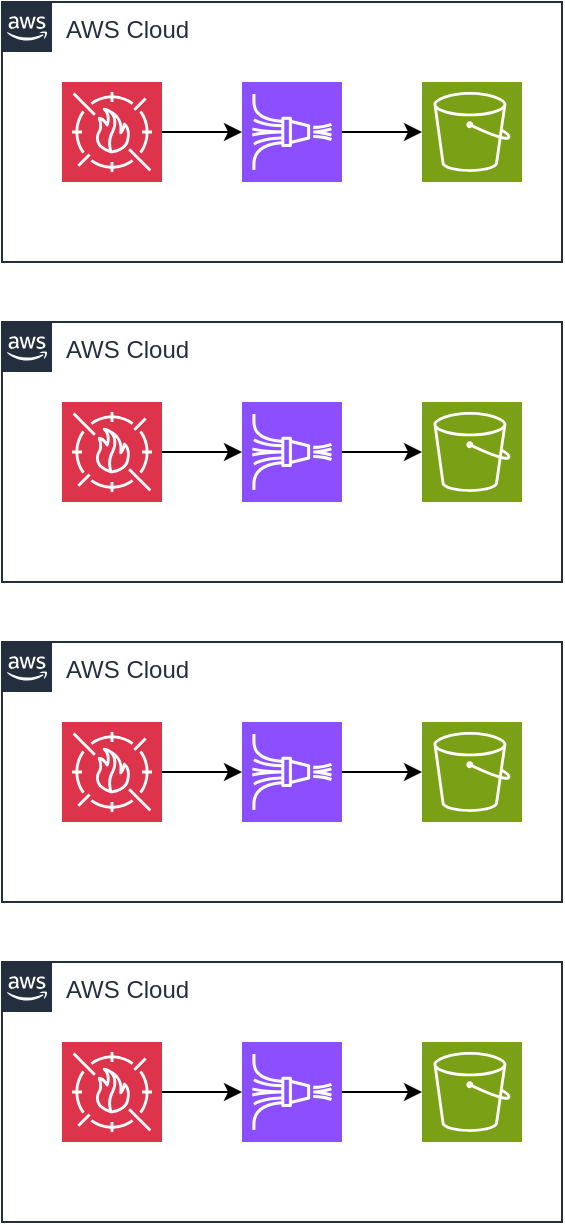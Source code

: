 <mxfile version="24.3.1" type="github">
  <diagram name="Page-1" id="gCI78H6RxqcZFVtGzqIh">
    <mxGraphModel dx="1773" dy="1111" grid="1" gridSize="10" guides="1" tooltips="1" connect="1" arrows="1" fold="1" page="1" pageScale="1" pageWidth="850" pageHeight="1100" math="0" shadow="0">
      <root>
        <mxCell id="0" />
        <mxCell id="1" parent="0" />
        <mxCell id="38cuQtpVPO8s5IhCbhGA-41" value="" style="group" vertex="1" connectable="0" parent="1">
          <mxGeometry x="20" y="730" width="280" height="130" as="geometry" />
        </mxCell>
        <mxCell id="38cuQtpVPO8s5IhCbhGA-35" value="" style="sketch=0;points=[[0,0,0],[0.25,0,0],[0.5,0,0],[0.75,0,0],[1,0,0],[0,1,0],[0.25,1,0],[0.5,1,0],[0.75,1,0],[1,1,0],[0,0.25,0],[0,0.5,0],[0,0.75,0],[1,0.25,0],[1,0.5,0],[1,0.75,0]];outlineConnect=0;fontColor=#232F3E;fillColor=#DD344C;strokeColor=#ffffff;dashed=0;verticalLabelPosition=bottom;verticalAlign=top;align=center;html=1;fontSize=12;fontStyle=0;aspect=fixed;shape=mxgraph.aws4.resourceIcon;resIcon=mxgraph.aws4.waf;" vertex="1" parent="38cuQtpVPO8s5IhCbhGA-41">
          <mxGeometry x="30" y="40" width="50" height="50" as="geometry" />
        </mxCell>
        <mxCell id="38cuQtpVPO8s5IhCbhGA-36" value="" style="sketch=0;points=[[0,0,0],[0.25,0,0],[0.5,0,0],[0.75,0,0],[1,0,0],[0,1,0],[0.25,1,0],[0.5,1,0],[0.75,1,0],[1,1,0],[0,0.25,0],[0,0.5,0],[0,0.75,0],[1,0.25,0],[1,0.5,0],[1,0.75,0]];outlineConnect=0;fontColor=#232F3E;fillColor=#8C4FFF;strokeColor=#ffffff;dashed=0;verticalLabelPosition=bottom;verticalAlign=top;align=center;html=1;fontSize=12;fontStyle=0;aspect=fixed;shape=mxgraph.aws4.resourceIcon;resIcon=mxgraph.aws4.kinesis_data_firehose;" vertex="1" parent="38cuQtpVPO8s5IhCbhGA-41">
          <mxGeometry x="120" y="40" width="50" height="50" as="geometry" />
        </mxCell>
        <mxCell id="38cuQtpVPO8s5IhCbhGA-37" value="" style="sketch=0;points=[[0,0,0],[0.25,0,0],[0.5,0,0],[0.75,0,0],[1,0,0],[0,1,0],[0.25,1,0],[0.5,1,0],[0.75,1,0],[1,1,0],[0,0.25,0],[0,0.5,0],[0,0.75,0],[1,0.25,0],[1,0.5,0],[1,0.75,0]];outlineConnect=0;fontColor=#232F3E;fillColor=#7AA116;strokeColor=#ffffff;dashed=0;verticalLabelPosition=bottom;verticalAlign=top;align=center;html=1;fontSize=12;fontStyle=0;aspect=fixed;shape=mxgraph.aws4.resourceIcon;resIcon=mxgraph.aws4.s3;" vertex="1" parent="38cuQtpVPO8s5IhCbhGA-41">
          <mxGeometry x="210" y="40" width="50" height="50" as="geometry" />
        </mxCell>
        <mxCell id="38cuQtpVPO8s5IhCbhGA-38" style="edgeStyle=orthogonalEdgeStyle;rounded=0;orthogonalLoop=1;jettySize=auto;html=1;exitX=1;exitY=0.5;exitDx=0;exitDy=0;exitPerimeter=0;entryX=0;entryY=0.5;entryDx=0;entryDy=0;entryPerimeter=0;" edge="1" parent="38cuQtpVPO8s5IhCbhGA-41" source="38cuQtpVPO8s5IhCbhGA-35" target="38cuQtpVPO8s5IhCbhGA-36">
          <mxGeometry relative="1" as="geometry" />
        </mxCell>
        <mxCell id="38cuQtpVPO8s5IhCbhGA-39" style="edgeStyle=orthogonalEdgeStyle;rounded=0;orthogonalLoop=1;jettySize=auto;html=1;exitX=1;exitY=0.5;exitDx=0;exitDy=0;exitPerimeter=0;entryX=0;entryY=0.5;entryDx=0;entryDy=0;entryPerimeter=0;" edge="1" parent="38cuQtpVPO8s5IhCbhGA-41" source="38cuQtpVPO8s5IhCbhGA-36" target="38cuQtpVPO8s5IhCbhGA-37">
          <mxGeometry relative="1" as="geometry" />
        </mxCell>
        <mxCell id="38cuQtpVPO8s5IhCbhGA-40" value="AWS Cloud" style="points=[[0,0],[0.25,0],[0.5,0],[0.75,0],[1,0],[1,0.25],[1,0.5],[1,0.75],[1,1],[0.75,1],[0.5,1],[0.25,1],[0,1],[0,0.75],[0,0.5],[0,0.25]];outlineConnect=0;gradientColor=none;html=1;whiteSpace=wrap;fontSize=12;fontStyle=0;container=1;pointerEvents=0;collapsible=0;recursiveResize=0;shape=mxgraph.aws4.group;grIcon=mxgraph.aws4.group_aws_cloud_alt;strokeColor=#232F3E;fillColor=none;verticalAlign=top;align=left;spacingLeft=30;fontColor=#232F3E;dashed=0;" vertex="1" parent="38cuQtpVPO8s5IhCbhGA-41">
          <mxGeometry width="280" height="130" as="geometry" />
        </mxCell>
        <mxCell id="38cuQtpVPO8s5IhCbhGA-42" value="" style="group" vertex="1" connectable="0" parent="1">
          <mxGeometry x="20" y="570" width="280" height="130" as="geometry" />
        </mxCell>
        <mxCell id="38cuQtpVPO8s5IhCbhGA-29" value="" style="sketch=0;points=[[0,0,0],[0.25,0,0],[0.5,0,0],[0.75,0,0],[1,0,0],[0,1,0],[0.25,1,0],[0.5,1,0],[0.75,1,0],[1,1,0],[0,0.25,0],[0,0.5,0],[0,0.75,0],[1,0.25,0],[1,0.5,0],[1,0.75,0]];outlineConnect=0;fontColor=#232F3E;fillColor=#DD344C;strokeColor=#ffffff;dashed=0;verticalLabelPosition=bottom;verticalAlign=top;align=center;html=1;fontSize=12;fontStyle=0;aspect=fixed;shape=mxgraph.aws4.resourceIcon;resIcon=mxgraph.aws4.waf;" vertex="1" parent="38cuQtpVPO8s5IhCbhGA-42">
          <mxGeometry x="30" y="40" width="50" height="50" as="geometry" />
        </mxCell>
        <mxCell id="38cuQtpVPO8s5IhCbhGA-30" value="" style="sketch=0;points=[[0,0,0],[0.25,0,0],[0.5,0,0],[0.75,0,0],[1,0,0],[0,1,0],[0.25,1,0],[0.5,1,0],[0.75,1,0],[1,1,0],[0,0.25,0],[0,0.5,0],[0,0.75,0],[1,0.25,0],[1,0.5,0],[1,0.75,0]];outlineConnect=0;fontColor=#232F3E;fillColor=#8C4FFF;strokeColor=#ffffff;dashed=0;verticalLabelPosition=bottom;verticalAlign=top;align=center;html=1;fontSize=12;fontStyle=0;aspect=fixed;shape=mxgraph.aws4.resourceIcon;resIcon=mxgraph.aws4.kinesis_data_firehose;" vertex="1" parent="38cuQtpVPO8s5IhCbhGA-42">
          <mxGeometry x="120" y="40" width="50" height="50" as="geometry" />
        </mxCell>
        <mxCell id="38cuQtpVPO8s5IhCbhGA-31" value="" style="sketch=0;points=[[0,0,0],[0.25,0,0],[0.5,0,0],[0.75,0,0],[1,0,0],[0,1,0],[0.25,1,0],[0.5,1,0],[0.75,1,0],[1,1,0],[0,0.25,0],[0,0.5,0],[0,0.75,0],[1,0.25,0],[1,0.5,0],[1,0.75,0]];outlineConnect=0;fontColor=#232F3E;fillColor=#7AA116;strokeColor=#ffffff;dashed=0;verticalLabelPosition=bottom;verticalAlign=top;align=center;html=1;fontSize=12;fontStyle=0;aspect=fixed;shape=mxgraph.aws4.resourceIcon;resIcon=mxgraph.aws4.s3;" vertex="1" parent="38cuQtpVPO8s5IhCbhGA-42">
          <mxGeometry x="210" y="40" width="50" height="50" as="geometry" />
        </mxCell>
        <mxCell id="38cuQtpVPO8s5IhCbhGA-32" style="edgeStyle=orthogonalEdgeStyle;rounded=0;orthogonalLoop=1;jettySize=auto;html=1;exitX=1;exitY=0.5;exitDx=0;exitDy=0;exitPerimeter=0;entryX=0;entryY=0.5;entryDx=0;entryDy=0;entryPerimeter=0;" edge="1" parent="38cuQtpVPO8s5IhCbhGA-42" source="38cuQtpVPO8s5IhCbhGA-29" target="38cuQtpVPO8s5IhCbhGA-30">
          <mxGeometry relative="1" as="geometry" />
        </mxCell>
        <mxCell id="38cuQtpVPO8s5IhCbhGA-33" style="edgeStyle=orthogonalEdgeStyle;rounded=0;orthogonalLoop=1;jettySize=auto;html=1;exitX=1;exitY=0.5;exitDx=0;exitDy=0;exitPerimeter=0;entryX=0;entryY=0.5;entryDx=0;entryDy=0;entryPerimeter=0;" edge="1" parent="38cuQtpVPO8s5IhCbhGA-42" source="38cuQtpVPO8s5IhCbhGA-30" target="38cuQtpVPO8s5IhCbhGA-31">
          <mxGeometry relative="1" as="geometry" />
        </mxCell>
        <mxCell id="38cuQtpVPO8s5IhCbhGA-34" value="AWS Cloud" style="points=[[0,0],[0.25,0],[0.5,0],[0.75,0],[1,0],[1,0.25],[1,0.5],[1,0.75],[1,1],[0.75,1],[0.5,1],[0.25,1],[0,1],[0,0.75],[0,0.5],[0,0.25]];outlineConnect=0;gradientColor=none;html=1;whiteSpace=wrap;fontSize=12;fontStyle=0;container=1;pointerEvents=0;collapsible=0;recursiveResize=0;shape=mxgraph.aws4.group;grIcon=mxgraph.aws4.group_aws_cloud_alt;strokeColor=#232F3E;fillColor=none;verticalAlign=top;align=left;spacingLeft=30;fontColor=#232F3E;dashed=0;" vertex="1" parent="38cuQtpVPO8s5IhCbhGA-42">
          <mxGeometry width="280" height="130" as="geometry" />
        </mxCell>
        <mxCell id="38cuQtpVPO8s5IhCbhGA-43" value="" style="group" vertex="1" connectable="0" parent="1">
          <mxGeometry x="20" y="410" width="280" height="130" as="geometry" />
        </mxCell>
        <mxCell id="38cuQtpVPO8s5IhCbhGA-23" value="" style="sketch=0;points=[[0,0,0],[0.25,0,0],[0.5,0,0],[0.75,0,0],[1,0,0],[0,1,0],[0.25,1,0],[0.5,1,0],[0.75,1,0],[1,1,0],[0,0.25,0],[0,0.5,0],[0,0.75,0],[1,0.25,0],[1,0.5,0],[1,0.75,0]];outlineConnect=0;fontColor=#232F3E;fillColor=#DD344C;strokeColor=#ffffff;dashed=0;verticalLabelPosition=bottom;verticalAlign=top;align=center;html=1;fontSize=12;fontStyle=0;aspect=fixed;shape=mxgraph.aws4.resourceIcon;resIcon=mxgraph.aws4.waf;" vertex="1" parent="38cuQtpVPO8s5IhCbhGA-43">
          <mxGeometry x="30" y="40" width="50" height="50" as="geometry" />
        </mxCell>
        <mxCell id="38cuQtpVPO8s5IhCbhGA-24" value="" style="sketch=0;points=[[0,0,0],[0.25,0,0],[0.5,0,0],[0.75,0,0],[1,0,0],[0,1,0],[0.25,1,0],[0.5,1,0],[0.75,1,0],[1,1,0],[0,0.25,0],[0,0.5,0],[0,0.75,0],[1,0.25,0],[1,0.5,0],[1,0.75,0]];outlineConnect=0;fontColor=#232F3E;fillColor=#8C4FFF;strokeColor=#ffffff;dashed=0;verticalLabelPosition=bottom;verticalAlign=top;align=center;html=1;fontSize=12;fontStyle=0;aspect=fixed;shape=mxgraph.aws4.resourceIcon;resIcon=mxgraph.aws4.kinesis_data_firehose;" vertex="1" parent="38cuQtpVPO8s5IhCbhGA-43">
          <mxGeometry x="120" y="40" width="50" height="50" as="geometry" />
        </mxCell>
        <mxCell id="38cuQtpVPO8s5IhCbhGA-25" value="" style="sketch=0;points=[[0,0,0],[0.25,0,0],[0.5,0,0],[0.75,0,0],[1,0,0],[0,1,0],[0.25,1,0],[0.5,1,0],[0.75,1,0],[1,1,0],[0,0.25,0],[0,0.5,0],[0,0.75,0],[1,0.25,0],[1,0.5,0],[1,0.75,0]];outlineConnect=0;fontColor=#232F3E;fillColor=#7AA116;strokeColor=#ffffff;dashed=0;verticalLabelPosition=bottom;verticalAlign=top;align=center;html=1;fontSize=12;fontStyle=0;aspect=fixed;shape=mxgraph.aws4.resourceIcon;resIcon=mxgraph.aws4.s3;" vertex="1" parent="38cuQtpVPO8s5IhCbhGA-43">
          <mxGeometry x="210" y="40" width="50" height="50" as="geometry" />
        </mxCell>
        <mxCell id="38cuQtpVPO8s5IhCbhGA-26" style="edgeStyle=orthogonalEdgeStyle;rounded=0;orthogonalLoop=1;jettySize=auto;html=1;exitX=1;exitY=0.5;exitDx=0;exitDy=0;exitPerimeter=0;entryX=0;entryY=0.5;entryDx=0;entryDy=0;entryPerimeter=0;" edge="1" parent="38cuQtpVPO8s5IhCbhGA-43" source="38cuQtpVPO8s5IhCbhGA-23" target="38cuQtpVPO8s5IhCbhGA-24">
          <mxGeometry relative="1" as="geometry" />
        </mxCell>
        <mxCell id="38cuQtpVPO8s5IhCbhGA-27" style="edgeStyle=orthogonalEdgeStyle;rounded=0;orthogonalLoop=1;jettySize=auto;html=1;exitX=1;exitY=0.5;exitDx=0;exitDy=0;exitPerimeter=0;entryX=0;entryY=0.5;entryDx=0;entryDy=0;entryPerimeter=0;" edge="1" parent="38cuQtpVPO8s5IhCbhGA-43" source="38cuQtpVPO8s5IhCbhGA-24" target="38cuQtpVPO8s5IhCbhGA-25">
          <mxGeometry relative="1" as="geometry" />
        </mxCell>
        <mxCell id="38cuQtpVPO8s5IhCbhGA-28" value="AWS Cloud" style="points=[[0,0],[0.25,0],[0.5,0],[0.75,0],[1,0],[1,0.25],[1,0.5],[1,0.75],[1,1],[0.75,1],[0.5,1],[0.25,1],[0,1],[0,0.75],[0,0.5],[0,0.25]];outlineConnect=0;gradientColor=none;html=1;whiteSpace=wrap;fontSize=12;fontStyle=0;container=1;pointerEvents=0;collapsible=0;recursiveResize=0;shape=mxgraph.aws4.group;grIcon=mxgraph.aws4.group_aws_cloud_alt;strokeColor=#232F3E;fillColor=none;verticalAlign=top;align=left;spacingLeft=30;fontColor=#232F3E;dashed=0;" vertex="1" parent="38cuQtpVPO8s5IhCbhGA-43">
          <mxGeometry width="280" height="130" as="geometry" />
        </mxCell>
        <mxCell id="38cuQtpVPO8s5IhCbhGA-44" value="" style="group" vertex="1" connectable="0" parent="1">
          <mxGeometry x="20" y="250" width="280" height="130" as="geometry" />
        </mxCell>
        <mxCell id="38cuQtpVPO8s5IhCbhGA-1" value="" style="sketch=0;points=[[0,0,0],[0.25,0,0],[0.5,0,0],[0.75,0,0],[1,0,0],[0,1,0],[0.25,1,0],[0.5,1,0],[0.75,1,0],[1,1,0],[0,0.25,0],[0,0.5,0],[0,0.75,0],[1,0.25,0],[1,0.5,0],[1,0.75,0]];outlineConnect=0;fontColor=#232F3E;fillColor=#DD344C;strokeColor=#ffffff;dashed=0;verticalLabelPosition=bottom;verticalAlign=top;align=center;html=1;fontSize=12;fontStyle=0;aspect=fixed;shape=mxgraph.aws4.resourceIcon;resIcon=mxgraph.aws4.waf;" vertex="1" parent="38cuQtpVPO8s5IhCbhGA-44">
          <mxGeometry x="30" y="40" width="50" height="50" as="geometry" />
        </mxCell>
        <mxCell id="38cuQtpVPO8s5IhCbhGA-2" value="" style="sketch=0;points=[[0,0,0],[0.25,0,0],[0.5,0,0],[0.75,0,0],[1,0,0],[0,1,0],[0.25,1,0],[0.5,1,0],[0.75,1,0],[1,1,0],[0,0.25,0],[0,0.5,0],[0,0.75,0],[1,0.25,0],[1,0.5,0],[1,0.75,0]];outlineConnect=0;fontColor=#232F3E;fillColor=#8C4FFF;strokeColor=#ffffff;dashed=0;verticalLabelPosition=bottom;verticalAlign=top;align=center;html=1;fontSize=12;fontStyle=0;aspect=fixed;shape=mxgraph.aws4.resourceIcon;resIcon=mxgraph.aws4.kinesis_data_firehose;" vertex="1" parent="38cuQtpVPO8s5IhCbhGA-44">
          <mxGeometry x="120" y="40" width="50" height="50" as="geometry" />
        </mxCell>
        <mxCell id="38cuQtpVPO8s5IhCbhGA-3" value="" style="sketch=0;points=[[0,0,0],[0.25,0,0],[0.5,0,0],[0.75,0,0],[1,0,0],[0,1,0],[0.25,1,0],[0.5,1,0],[0.75,1,0],[1,1,0],[0,0.25,0],[0,0.5,0],[0,0.75,0],[1,0.25,0],[1,0.5,0],[1,0.75,0]];outlineConnect=0;fontColor=#232F3E;fillColor=#7AA116;strokeColor=#ffffff;dashed=0;verticalLabelPosition=bottom;verticalAlign=top;align=center;html=1;fontSize=12;fontStyle=0;aspect=fixed;shape=mxgraph.aws4.resourceIcon;resIcon=mxgraph.aws4.s3;" vertex="1" parent="38cuQtpVPO8s5IhCbhGA-44">
          <mxGeometry x="210" y="40" width="50" height="50" as="geometry" />
        </mxCell>
        <mxCell id="38cuQtpVPO8s5IhCbhGA-4" style="edgeStyle=orthogonalEdgeStyle;rounded=0;orthogonalLoop=1;jettySize=auto;html=1;exitX=1;exitY=0.5;exitDx=0;exitDy=0;exitPerimeter=0;entryX=0;entryY=0.5;entryDx=0;entryDy=0;entryPerimeter=0;" edge="1" parent="38cuQtpVPO8s5IhCbhGA-44" source="38cuQtpVPO8s5IhCbhGA-1" target="38cuQtpVPO8s5IhCbhGA-2">
          <mxGeometry relative="1" as="geometry" />
        </mxCell>
        <mxCell id="38cuQtpVPO8s5IhCbhGA-5" style="edgeStyle=orthogonalEdgeStyle;rounded=0;orthogonalLoop=1;jettySize=auto;html=1;exitX=1;exitY=0.5;exitDx=0;exitDy=0;exitPerimeter=0;entryX=0;entryY=0.5;entryDx=0;entryDy=0;entryPerimeter=0;" edge="1" parent="38cuQtpVPO8s5IhCbhGA-44" source="38cuQtpVPO8s5IhCbhGA-2" target="38cuQtpVPO8s5IhCbhGA-3">
          <mxGeometry relative="1" as="geometry" />
        </mxCell>
        <mxCell id="38cuQtpVPO8s5IhCbhGA-22" value="AWS Cloud" style="points=[[0,0],[0.25,0],[0.5,0],[0.75,0],[1,0],[1,0.25],[1,0.5],[1,0.75],[1,1],[0.75,1],[0.5,1],[0.25,1],[0,1],[0,0.75],[0,0.5],[0,0.25]];outlineConnect=0;gradientColor=none;html=1;whiteSpace=wrap;fontSize=12;fontStyle=0;container=1;pointerEvents=0;collapsible=0;recursiveResize=0;shape=mxgraph.aws4.group;grIcon=mxgraph.aws4.group_aws_cloud_alt;strokeColor=#232F3E;fillColor=none;verticalAlign=top;align=left;spacingLeft=30;fontColor=#232F3E;dashed=0;" vertex="1" parent="38cuQtpVPO8s5IhCbhGA-44">
          <mxGeometry width="280" height="130" as="geometry" />
        </mxCell>
      </root>
    </mxGraphModel>
  </diagram>
</mxfile>
